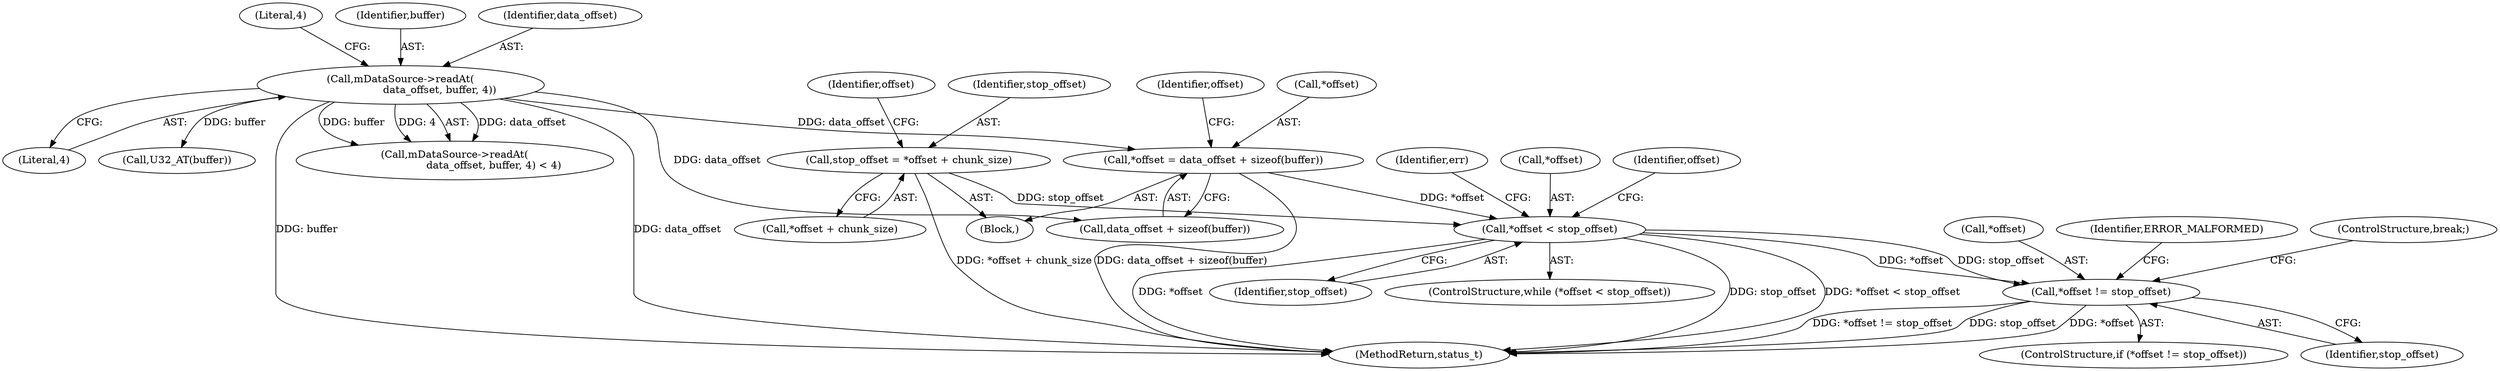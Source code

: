 digraph "0_Android_463a6f807e187828442949d1924e143cf07778c6@pointer" {
"1002281" [label="(Call,*offset < stop_offset)"];
"1002273" [label="(Call,*offset = data_offset + sizeof(buffer))"];
"1002242" [label="(Call,mDataSource->readAt(\n                        data_offset, buffer, 4))"];
"1002267" [label="(Call,stop_offset = *offset + chunk_size)"];
"1002302" [label="(Call,*offset != stop_offset)"];
"1002288" [label="(Identifier,err)"];
"1002282" [label="(Call,*offset)"];
"1002283" [label="(Identifier,offset)"];
"1002276" [label="(Call,data_offset + sizeof(buffer))"];
"1002284" [label="(Identifier,stop_offset)"];
"1002273" [label="(Call,*offset = data_offset + sizeof(buffer))"];
"1002241" [label="(Call,mDataSource->readAt(\n                        data_offset, buffer, 4) < 4)"];
"1002302" [label="(Call,*offset != stop_offset)"];
"1002245" [label="(Literal,4)"];
"1002304" [label="(Identifier,offset)"];
"1002303" [label="(Call,*offset)"];
"1002246" [label="(Literal,4)"];
"1002275" [label="(Identifier,offset)"];
"1002269" [label="(Call,*offset + chunk_size)"];
"1002308" [label="(Identifier,ERROR_MALFORMED)"];
"1002305" [label="(Identifier,stop_offset)"];
"1002309" [label="(ControlStructure,break;)"];
"1002224" [label="(Block,)"];
"1002244" [label="(Identifier,buffer)"];
"1002268" [label="(Identifier,stop_offset)"];
"1002301" [label="(ControlStructure,if (*offset != stop_offset))"];
"1002243" [label="(Identifier,data_offset)"];
"1002274" [label="(Call,*offset)"];
"1002242" [label="(Call,mDataSource->readAt(\n                        data_offset, buffer, 4))"];
"1002256" [label="(Call,U32_AT(buffer))"];
"1002281" [label="(Call,*offset < stop_offset)"];
"1002280" [label="(ControlStructure,while (*offset < stop_offset))"];
"1002918" [label="(MethodReturn,status_t)"];
"1002267" [label="(Call,stop_offset = *offset + chunk_size)"];
"1002281" -> "1002280"  [label="AST: "];
"1002281" -> "1002284"  [label="CFG: "];
"1002282" -> "1002281"  [label="AST: "];
"1002284" -> "1002281"  [label="AST: "];
"1002288" -> "1002281"  [label="CFG: "];
"1002304" -> "1002281"  [label="CFG: "];
"1002281" -> "1002918"  [label="DDG: stop_offset"];
"1002281" -> "1002918"  [label="DDG: *offset < stop_offset"];
"1002281" -> "1002918"  [label="DDG: *offset"];
"1002273" -> "1002281"  [label="DDG: *offset"];
"1002267" -> "1002281"  [label="DDG: stop_offset"];
"1002281" -> "1002302"  [label="DDG: *offset"];
"1002281" -> "1002302"  [label="DDG: stop_offset"];
"1002273" -> "1002224"  [label="AST: "];
"1002273" -> "1002276"  [label="CFG: "];
"1002274" -> "1002273"  [label="AST: "];
"1002276" -> "1002273"  [label="AST: "];
"1002283" -> "1002273"  [label="CFG: "];
"1002273" -> "1002918"  [label="DDG: data_offset + sizeof(buffer)"];
"1002242" -> "1002273"  [label="DDG: data_offset"];
"1002242" -> "1002241"  [label="AST: "];
"1002242" -> "1002245"  [label="CFG: "];
"1002243" -> "1002242"  [label="AST: "];
"1002244" -> "1002242"  [label="AST: "];
"1002245" -> "1002242"  [label="AST: "];
"1002246" -> "1002242"  [label="CFG: "];
"1002242" -> "1002918"  [label="DDG: buffer"];
"1002242" -> "1002918"  [label="DDG: data_offset"];
"1002242" -> "1002241"  [label="DDG: data_offset"];
"1002242" -> "1002241"  [label="DDG: buffer"];
"1002242" -> "1002241"  [label="DDG: 4"];
"1002242" -> "1002256"  [label="DDG: buffer"];
"1002242" -> "1002276"  [label="DDG: data_offset"];
"1002267" -> "1002224"  [label="AST: "];
"1002267" -> "1002269"  [label="CFG: "];
"1002268" -> "1002267"  [label="AST: "];
"1002269" -> "1002267"  [label="AST: "];
"1002275" -> "1002267"  [label="CFG: "];
"1002267" -> "1002918"  [label="DDG: *offset + chunk_size"];
"1002302" -> "1002301"  [label="AST: "];
"1002302" -> "1002305"  [label="CFG: "];
"1002303" -> "1002302"  [label="AST: "];
"1002305" -> "1002302"  [label="AST: "];
"1002308" -> "1002302"  [label="CFG: "];
"1002309" -> "1002302"  [label="CFG: "];
"1002302" -> "1002918"  [label="DDG: *offset != stop_offset"];
"1002302" -> "1002918"  [label="DDG: stop_offset"];
"1002302" -> "1002918"  [label="DDG: *offset"];
}
